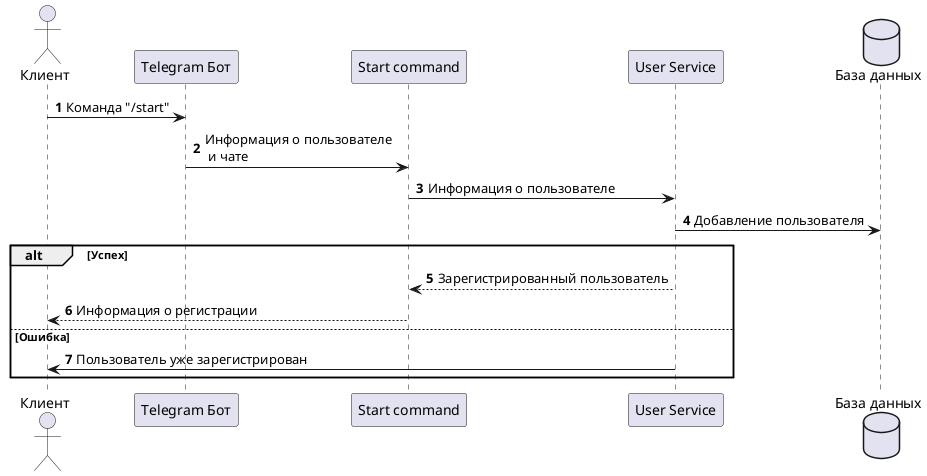 @startuml
'https://plantuml.com/sequence-diagram

autonumber

actor Клиент as cl
participant "Telegram Бот" as bot
participant "Start command" as strt
participant "User Service" as us
database "База данных" as db

cl -> bot: Команда "/start"
bot -> strt: Информация о пользователе\n и чате
strt -> us: Информация о пользователе
us -> db: Добавление пользователя

alt Успех
    us --> strt: Зарегистрированный пользователь
    strt --> cl: Информация о регистрации
else Ошибка
    us -> cl: Пользователь уже зарегистрирован
end

@enduml